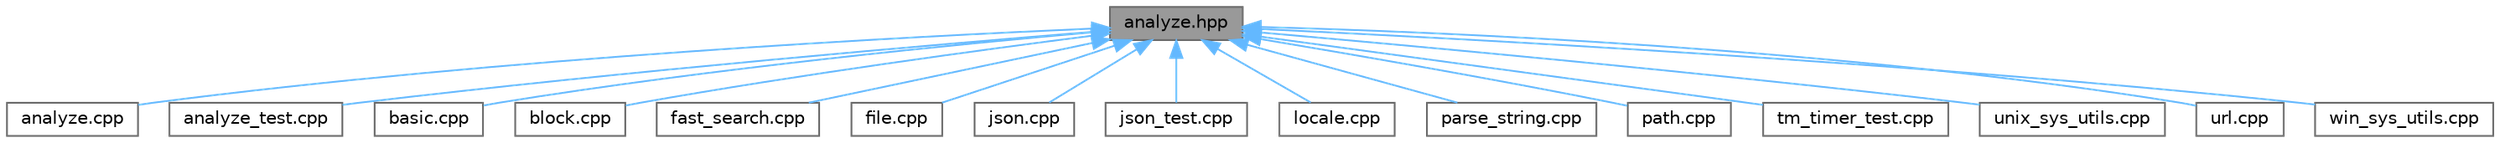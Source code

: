 digraph "analyze.hpp"
{
 // LATEX_PDF_SIZE
  bgcolor="transparent";
  edge [fontname=Helvetica,fontsize=10,labelfontname=Helvetica,labelfontsize=10];
  node [fontname=Helvetica,fontsize=10,shape=box,height=0.2,width=0.4];
  Node1 [label="analyze.hpp",height=0.2,width=0.4,color="gray40", fillcolor="grey60", style="filled", fontcolor="black",tooltip=" "];
  Node1 -> Node2 [dir="back",color="steelblue1",style="solid"];
  Node2 [label="analyze.cpp",height=0.2,width=0.4,color="grey40", fillcolor="white", style="filled",URL="$analyze_8cpp.html",tooltip=" "];
  Node1 -> Node3 [dir="back",color="steelblue1",style="solid"];
  Node3 [label="analyze_test.cpp",height=0.2,width=0.4,color="grey40", fillcolor="white", style="filled",URL="$analyze__test_8cpp.html",tooltip=" "];
  Node1 -> Node4 [dir="back",color="steelblue1",style="solid"];
  Node4 [label="basic.cpp",height=0.2,width=0.4,color="grey40", fillcolor="white", style="filled",URL="$basic_8cpp.html",tooltip=" "];
  Node1 -> Node5 [dir="back",color="steelblue1",style="solid"];
  Node5 [label="block.cpp",height=0.2,width=0.4,color="grey40", fillcolor="white", style="filled",URL="$block_8cpp.html",tooltip=" "];
  Node1 -> Node6 [dir="back",color="steelblue1",style="solid"];
  Node6 [label="fast_search.cpp",height=0.2,width=0.4,color="grey40", fillcolor="white", style="filled",URL="$fast__search_8cpp.html",tooltip=" "];
  Node1 -> Node7 [dir="back",color="steelblue1",style="solid"];
  Node7 [label="file.cpp",height=0.2,width=0.4,color="grey40", fillcolor="white", style="filled",URL="$file_8cpp.html",tooltip=" "];
  Node1 -> Node8 [dir="back",color="steelblue1",style="solid"];
  Node8 [label="json.cpp",height=0.2,width=0.4,color="grey40", fillcolor="white", style="filled",URL="$json_8cpp.html",tooltip=" "];
  Node1 -> Node9 [dir="back",color="steelblue1",style="solid"];
  Node9 [label="json_test.cpp",height=0.2,width=0.4,color="grey40", fillcolor="white", style="filled",URL="$json__test_8cpp.html",tooltip=" "];
  Node1 -> Node10 [dir="back",color="steelblue1",style="solid"];
  Node10 [label="locale.cpp",height=0.2,width=0.4,color="grey40", fillcolor="white", style="filled",URL="$locale_8cpp.html",tooltip=" "];
  Node1 -> Node11 [dir="back",color="steelblue1",style="solid"];
  Node11 [label="parse_string.cpp",height=0.2,width=0.4,color="grey40", fillcolor="white", style="filled",URL="$parse__string_8cpp.html",tooltip=" "];
  Node1 -> Node12 [dir="back",color="steelblue1",style="solid"];
  Node12 [label="path.cpp",height=0.2,width=0.4,color="grey40", fillcolor="white", style="filled",URL="$path_8cpp.html",tooltip=" "];
  Node1 -> Node13 [dir="back",color="steelblue1",style="solid"];
  Node13 [label="tm_timer_test.cpp",height=0.2,width=0.4,color="grey40", fillcolor="white", style="filled",URL="$tm__timer__test_8cpp.html",tooltip=" "];
  Node1 -> Node14 [dir="back",color="steelblue1",style="solid"];
  Node14 [label="unix_sys_utils.cpp",height=0.2,width=0.4,color="grey40", fillcolor="white", style="filled",URL="$unix__sys__utils_8cpp.html",tooltip=" "];
  Node1 -> Node15 [dir="back",color="steelblue1",style="solid"];
  Node15 [label="url.cpp",height=0.2,width=0.4,color="grey40", fillcolor="white", style="filled",URL="$url_8cpp.html",tooltip=" "];
  Node1 -> Node16 [dir="back",color="steelblue1",style="solid"];
  Node16 [label="win_sys_utils.cpp",height=0.2,width=0.4,color="grey40", fillcolor="white", style="filled",URL="$win__sys__utils_8cpp.html",tooltip=" "];
}
